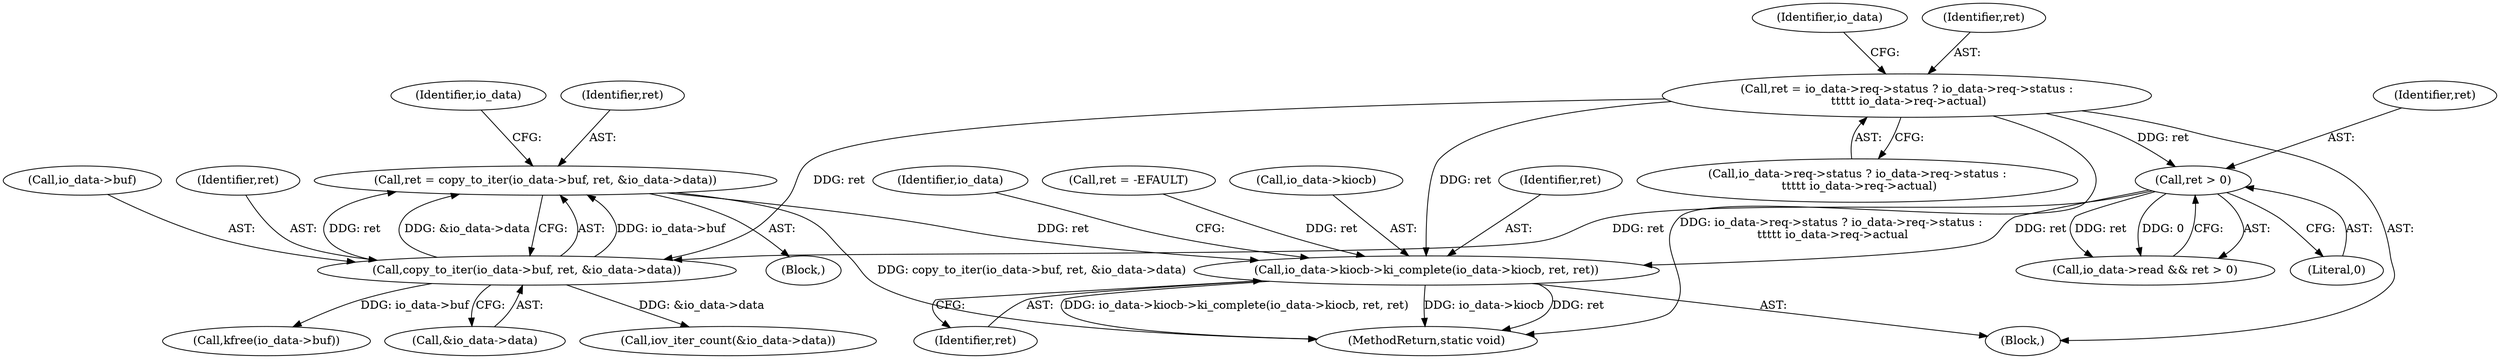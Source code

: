digraph "0_linux_38740a5b87d53ceb89eb2c970150f6e94e00373a@API" {
"1000135" [label="(Call,ret = copy_to_iter(io_data->buf, ret, &io_data->data))"];
"1000137" [label="(Call,copy_to_iter(io_data->buf, ret, &io_data->data))"];
"1000104" [label="(Call,ret = io_data->req->status ? io_data->req->status :\n \t\t\t\t\t io_data->req->actual)"];
"1000127" [label="(Call,ret > 0)"];
"1000160" [label="(Call,io_data->kiocb->ki_complete(io_data->kiocb, ret, ret))"];
"1000165" [label="(Identifier,ret)"];
"1000106" [label="(Call,io_data->req->status ? io_data->req->status :\n \t\t\t\t\t io_data->req->actual)"];
"1000164" [label="(Identifier,ret)"];
"1000170" [label="(Identifier,io_data)"];
"1000152" [label="(Call,ret = -EFAULT)"];
"1000125" [label="(Identifier,io_data)"];
"1000160" [label="(Call,io_data->kiocb->ki_complete(io_data->kiocb, ret, ret))"];
"1000147" [label="(Call,iov_iter_count(&io_data->data))"];
"1000128" [label="(Identifier,ret)"];
"1000210" [label="(Call,kfree(io_data->buf))"];
"1000150" [label="(Identifier,io_data)"];
"1000136" [label="(Identifier,ret)"];
"1000138" [label="(Call,io_data->buf)"];
"1000137" [label="(Call,copy_to_iter(io_data->buf, ret, &io_data->data))"];
"1000129" [label="(Literal,0)"];
"1000142" [label="(Call,&io_data->data)"];
"1000130" [label="(Block,)"];
"1000216" [label="(MethodReturn,static void)"];
"1000104" [label="(Call,ret = io_data->req->status ? io_data->req->status :\n \t\t\t\t\t io_data->req->actual)"];
"1000135" [label="(Call,ret = copy_to_iter(io_data->buf, ret, &io_data->data))"];
"1000102" [label="(Block,)"];
"1000105" [label="(Identifier,ret)"];
"1000123" [label="(Call,io_data->read && ret > 0)"];
"1000161" [label="(Call,io_data->kiocb)"];
"1000127" [label="(Call,ret > 0)"];
"1000141" [label="(Identifier,ret)"];
"1000135" -> "1000130"  [label="AST: "];
"1000135" -> "1000137"  [label="CFG: "];
"1000136" -> "1000135"  [label="AST: "];
"1000137" -> "1000135"  [label="AST: "];
"1000150" -> "1000135"  [label="CFG: "];
"1000135" -> "1000216"  [label="DDG: copy_to_iter(io_data->buf, ret, &io_data->data)"];
"1000137" -> "1000135"  [label="DDG: io_data->buf"];
"1000137" -> "1000135"  [label="DDG: ret"];
"1000137" -> "1000135"  [label="DDG: &io_data->data"];
"1000135" -> "1000160"  [label="DDG: ret"];
"1000137" -> "1000142"  [label="CFG: "];
"1000138" -> "1000137"  [label="AST: "];
"1000141" -> "1000137"  [label="AST: "];
"1000142" -> "1000137"  [label="AST: "];
"1000104" -> "1000137"  [label="DDG: ret"];
"1000127" -> "1000137"  [label="DDG: ret"];
"1000137" -> "1000147"  [label="DDG: &io_data->data"];
"1000137" -> "1000210"  [label="DDG: io_data->buf"];
"1000104" -> "1000102"  [label="AST: "];
"1000104" -> "1000106"  [label="CFG: "];
"1000105" -> "1000104"  [label="AST: "];
"1000106" -> "1000104"  [label="AST: "];
"1000125" -> "1000104"  [label="CFG: "];
"1000104" -> "1000216"  [label="DDG: io_data->req->status ? io_data->req->status :\n \t\t\t\t\t io_data->req->actual"];
"1000104" -> "1000127"  [label="DDG: ret"];
"1000104" -> "1000160"  [label="DDG: ret"];
"1000127" -> "1000123"  [label="AST: "];
"1000127" -> "1000129"  [label="CFG: "];
"1000128" -> "1000127"  [label="AST: "];
"1000129" -> "1000127"  [label="AST: "];
"1000123" -> "1000127"  [label="CFG: "];
"1000127" -> "1000123"  [label="DDG: ret"];
"1000127" -> "1000123"  [label="DDG: 0"];
"1000127" -> "1000160"  [label="DDG: ret"];
"1000160" -> "1000102"  [label="AST: "];
"1000160" -> "1000165"  [label="CFG: "];
"1000161" -> "1000160"  [label="AST: "];
"1000164" -> "1000160"  [label="AST: "];
"1000165" -> "1000160"  [label="AST: "];
"1000170" -> "1000160"  [label="CFG: "];
"1000160" -> "1000216"  [label="DDG: ret"];
"1000160" -> "1000216"  [label="DDG: io_data->kiocb->ki_complete(io_data->kiocb, ret, ret)"];
"1000160" -> "1000216"  [label="DDG: io_data->kiocb"];
"1000152" -> "1000160"  [label="DDG: ret"];
}
